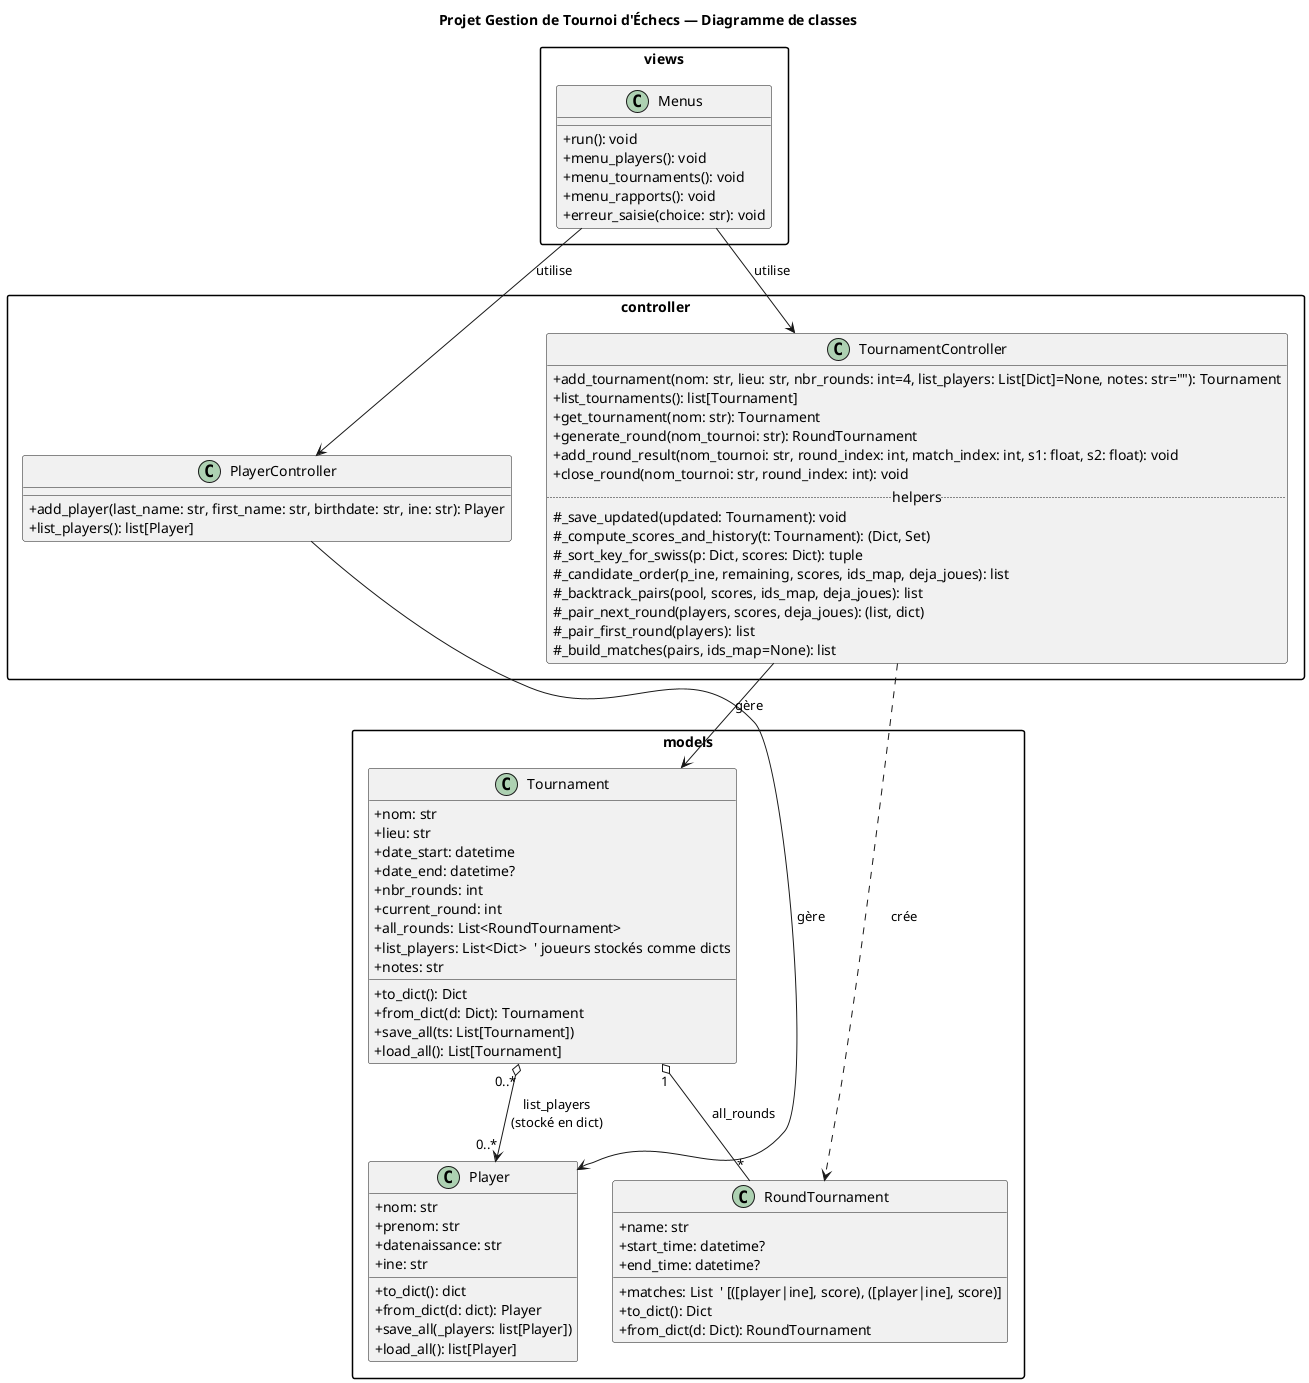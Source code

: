 @startuml
skinparam classAttributeIconSize 0
skinparam packageStyle rectangle
title Projet Gestion de Tournoi d'Échecs — Diagramme de classes

package models {
  class Player {
    +nom: str
    +prenom: str
    +datenaissance: str
    +ine: str
    +to_dict(): dict
    +from_dict(d: dict): Player
    +save_all(_players: list[Player])
    +load_all(): list[Player]
  }

  class Tournament {
    +nom: str
    +lieu: str
    +date_start: datetime
    +date_end: datetime?
    +nbr_rounds: int
    +current_round: int
    +all_rounds: List<RoundTournament>
    +list_players: List<Dict>  ' joueurs stockés comme dicts
    +notes: str
    +to_dict(): Dict
    +from_dict(d: Dict): Tournament
    +save_all(ts: List[Tournament])
    +load_all(): List[Tournament]
  }

  class RoundTournament {
    +name: str
    +start_time: datetime?
    +end_time: datetime?
    +matches: List  ' [([player|ine], score), ([player|ine], score)]
    +to_dict(): Dict
    +from_dict(d: Dict): RoundTournament
  }
}

package controller {
  class PlayerController {
    +add_player(last_name: str, first_name: str, birthdate: str, ine: str): Player
    +list_players(): list[Player]
  }

  class TournamentController {
    +add_tournament(nom: str, lieu: str, nbr_rounds: int=4, list_players: List[Dict]=None, notes: str=""): Tournament
    +list_tournaments(): list[Tournament]
    +get_tournament(nom: str): Tournament
    +generate_round(nom_tournoi: str): RoundTournament
    +add_round_result(nom_tournoi: str, round_index: int, match_index: int, s1: float, s2: float): void
    +close_round(nom_tournoi: str, round_index: int): void
    ..helpers..
    #_save_updated(updated: Tournament): void
    #_compute_scores_and_history(t: Tournament): (Dict, Set)
    #_sort_key_for_swiss(p: Dict, scores: Dict): tuple
    #_candidate_order(p_ine, remaining, scores, ids_map, deja_joues): list
    #_backtrack_pairs(pool, scores, ids_map, deja_joues): list
    #_pair_next_round(players, scores, deja_joues): (list, dict)
    #_pair_first_round(players): list
    #_build_matches(pairs, ids_map=None): list
  }
}

package views {
  class Menus {
    +run(): void
    +menu_players(): void
    +menu_tournaments(): void
    +menu_rapports(): void
    +erreur_saisie(choice: str): void
  }
}

' Relations
views.Menus --> controller.PlayerController : utilise
views.Menus --> controller.TournamentController : utilise

controller.PlayerController --> models.Player : gère
controller.TournamentController --> models.Tournament : gère
controller.TournamentController ..> models.RoundTournament : crée

models.Tournament "1" o-- "*" models.RoundTournament : all_rounds
models.Tournament "0..*" o--> "0..*" models.Player : list_players\n(stocké en dict)
@enduml
